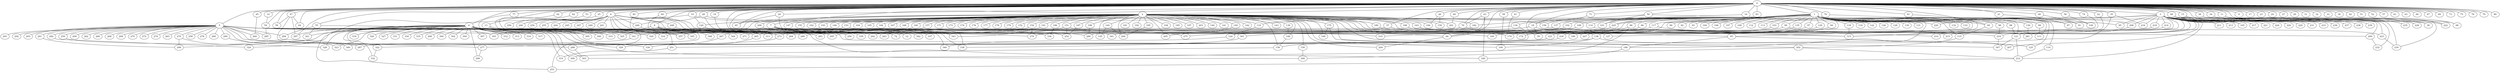 
graph graphname {
    0 -- 1
0 -- 2
0 -- 3
0 -- 4
0 -- 5
0 -- 6
0 -- 7
0 -- 8
0 -- 9
0 -- 10
0 -- 11
0 -- 12
0 -- 13
0 -- 14
0 -- 15
0 -- 16
0 -- 17
0 -- 18
0 -- 19
0 -- 20
0 -- 21
0 -- 22
0 -- 23
0 -- 24
0 -- 25
0 -- 26
0 -- 27
0 -- 28
0 -- 29
0 -- 30
0 -- 31
0 -- 32
0 -- 33
0 -- 34
0 -- 35
0 -- 36
0 -- 37
0 -- 38
0 -- 39
0 -- 40
0 -- 41
0 -- 42
0 -- 43
0 -- 44
0 -- 45
0 -- 46
0 -- 47
0 -- 48
0 -- 49
0 -- 50
0 -- 51
0 -- 52
0 -- 53
0 -- 54
0 -- 55
0 -- 56
0 -- 57
0 -- 58
0 -- 59
0 -- 60
0 -- 61
0 -- 62
0 -- 63
0 -- 64
0 -- 65
0 -- 66
0 -- 67
0 -- 68
0 -- 69
0 -- 70
0 -- 71
0 -- 72
0 -- 73
0 -- 74
0 -- 75
0 -- 76
0 -- 77
0 -- 78
0 -- 79
0 -- 80
0 -- 81
0 -- 82
0 -- 83
0 -- 84
0 -- 297
1 -- 128
1 -- 130
1 -- 131
1 -- 132
1 -- 133
1 -- 134
1 -- 129
1 -- 136
1 -- 137
1 -- 135
1 -- 85
1 -- 86
1 -- 87
1 -- 88
1 -- 89
1 -- 90
1 -- 91
1 -- 92
1 -- 93
1 -- 94
1 -- 95
1 -- 96
1 -- 97
1 -- 98
1 -- 99
1 -- 100
1 -- 101
1 -- 102
1 -- 103
1 -- 104
1 -- 105
1 -- 106
1 -- 107
1 -- 108
1 -- 109
1 -- 110
1 -- 111
1 -- 112
1 -- 113
1 -- 114
1 -- 115
1 -- 116
1 -- 117
1 -- 118
1 -- 119
1 -- 120
1 -- 121
1 -- 122
1 -- 123
1 -- 124
1 -- 125
1 -- 126
1 -- 127
1 -- 186
2 -- 138
2 -- 139
2 -- 140
2 -- 141
2 -- 142
2 -- 143
2 -- 144
2 -- 145
2 -- 146
2 -- 147
2 -- 148
2 -- 149
2 -- 150
2 -- 151
2 -- 152
2 -- 153
2 -- 154
2 -- 155
2 -- 156
2 -- 157
2 -- 158
2 -- 159
2 -- 160
2 -- 161
2 -- 162
2 -- 163
2 -- 164
2 -- 165
2 -- 166
2 -- 167
2 -- 168
2 -- 169
2 -- 170
2 -- 171
2 -- 172
2 -- 173
2 -- 174
2 -- 175
2 -- 176
2 -- 177
2 -- 178
2 -- 179
2 -- 180
2 -- 181
2 -- 182
2 -- 183
2 -- 184
2 -- 185
2 -- 186
2 -- 187
2 -- 188
2 -- 189
2 -- 190
2 -- 191
2 -- 192
2 -- 193
2 -- 194
2 -- 195
2 -- 196
2 -- 197
2 -- 198
2 -- 199
2 -- 200
2 -- 201
2 -- 202
2 -- 203
2 -- 204
2 -- 205
2 -- 206
3 -- 207
3 -- 208
3 -- 209
3 -- 210
3 -- 211
3 -- 212
3 -- 213
3 -- 214
3 -- 215
3 -- 216
3 -- 217
3 -- 218
3 -- 219
3 -- 220
3 -- 221
3 -- 222
3 -- 223
3 -- 224
3 -- 225
3 -- 226
3 -- 227
3 -- 228
3 -- 229
3 -- 230
3 -- 231
3 -- 232
3 -- 233
3 -- 234
3 -- 235
3 -- 236
3 -- 237
3 -- 238
3 -- 239
3 -- 85
4 -- 256
4 -- 257
4 -- 240
4 -- 241
4 -- 242
4 -- 243
4 -- 244
4 -- 245
4 -- 246
4 -- 247
4 -- 248
4 -- 249
4 -- 250
4 -- 251
4 -- 252
4 -- 253
4 -- 254
4 -- 255
5 -- 258
5 -- 259
5 -- 260
5 -- 261
5 -- 262
5 -- 263
5 -- 264
5 -- 265
5 -- 266
5 -- 267
5 -- 268
5 -- 269
5 -- 270
5 -- 271
5 -- 272
5 -- 273
5 -- 274
5 -- 275
5 -- 276
5 -- 277
5 -- 278
5 -- 279
5 -- 280
5 -- 281
5 -- 282
5 -- 283
5 -- 284
5 -- 285
5 -- 286
5 -- 287
5 -- 288
5 -- 289
5 -- 290
5 -- 291
5 -- 292
5 -- 293
5 -- 294
6 -- 295
6 -- 296
6 -- 297
6 -- 298
6 -- 299
6 -- 300
6 -- 301
6 -- 302
6 -- 303
6 -- 304
6 -- 305
6 -- 306
6 -- 307
6 -- 308
6 -- 309
6 -- 310
6 -- 311
6 -- 312
6 -- 313
6 -- 314
6 -- 315
6 -- 316
6 -- 317
6 -- 318
6 -- 319
6 -- 320
6 -- 321
6 -- 322
6 -- 323
6 -- 324
6 -- 325
6 -- 326
6 -- 327
6 -- 328
6 -- 329
6 -- 330
6 -- 331
6 -- 332
6 -- 333
6 -- 334
6 -- 335
6 -- 161
7 -- 336
7 -- 337
7 -- 338
7 -- 339
7 -- 340
7 -- 341
7 -- 342
7 -- 343
7 -- 12
8 -- 344
8 -- 345
8 -- 346
8 -- 347
8 -- 348
8 -- 349
8 -- 44
8 -- 325
10 -- 253
10 -- 120
10 -- 110
11 -- 68
11 -- 222
13 -- 306
13 -- 257
14 -- 54
15 -- 228
15 -- 30
16 -- 60
16 -- 18
18 -- 39
18 -- 72
18 -- 95
19 -- 72
20 -- 65
20 -- 343
21 -- 87
22 -- 121
25 -- 240
26 -- 184
26 -- 159
28 -- 114
28 -- 246
28 -- 273
34 -- 222
35 -- 156
35 -- 216
37 -- 227
37 -- 265
38 -- 230
40 -- 257
41 -- 170
43 -- 70
43 -- 349
43 -- 44
44 -- 204
45 -- 260
46 -- 91
47 -- 64
47 -- 297
47 -- 59
47 -- 287
48 -- 105
48 -- 235
49 -- 201
50 -- 182
50 -- 101
50 -- 220
53 -- 256
54 -- 285
55 -- 321
55 -- 183
55 -- 284
56 -- 100
58 -- 190
60 -- 115
62 -- 333
70 -- 127
70 -- 295
71 -- 158
74 -- 315
76 -- 208
76 -- 101
77 -- 305
81 -- 315
82 -- 273
83 -- 225
84 -- 345
86 -- 303
86 -- 169
88 -- 121
89 -- 111
94 -- 138
95 -- 186
95 -- 125
96 -- 123
97 -- 180
98 -- 219
99 -- 275
99 -- 111
102 -- 289
103 -- 170
108 -- 279
110 -- 124
114 -- 209
115 -- 202
117 -- 283
117 -- 219
118 -- 315
119 -- 212
120 -- 273
121 -- 347
121 -- 212
123 -- 277
124 -- 340
129 -- 227
134 -- 273
134 -- 287
135 -- 172
136 -- 281
137 -- 264
138 -- 190
138 -- 288
138 -- 207
139 -- 148
144 -- 206
144 -- 145
146 -- 316
148 -- 156
149 -- 205
150 -- 308
151 -- 311
151 -- 234
151 -- 252
152 -- 267
153 -- 338
153 -- 257
154 -- 279
154 -- 271
156 -- 309
157 -- 243
158 -- 315
160 -- 242
161 -- 287
163 -- 215
163 -- 223
175 -- 199
175 -- 186
182 -- 341
185 -- 206
186 -- 349
187 -- 252
188 -- 210
189 -- 227
191 -- 343
193 -- 320
196 -- 336
198 -- 286
200 -- 250
202 -- 308
202 -- 212
208 -- 281
209 -- 232
212 -- 253
214 -- 310
218 -- 301
219 -- 347
223 -- 230
225 -- 286
234 -- 251
246 -- 345
248 -- 339
251 -- 319
259 -- 328
261 -- 298
265 -- 330
267 -- 329
273 -- 322
276 -- 298
276 -- 323
277 -- 299
282 -- 324
288 -- 303
290 -- 346
301 -- 338
322 -- 332

}
